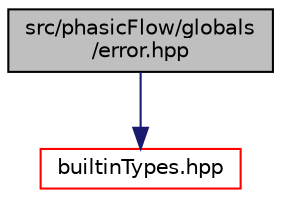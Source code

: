 digraph "src/phasicFlow/globals/error.hpp"
{
 // LATEX_PDF_SIZE
  edge [fontname="Helvetica",fontsize="10",labelfontname="Helvetica",labelfontsize="10"];
  node [fontname="Helvetica",fontsize="10",shape=record];
  Node1 [label="src/phasicFlow/globals\l/error.hpp",height=0.2,width=0.4,color="black", fillcolor="grey75", style="filled", fontcolor="black",tooltip=" "];
  Node1 -> Node2 [color="midnightblue",fontsize="10",style="solid",fontname="Helvetica"];
  Node2 [label="builtinTypes.hpp",height=0.2,width=0.4,color="red", fillcolor="white", style="filled",URL="$builtinTypes_8hpp.html",tooltip=" "];
}
